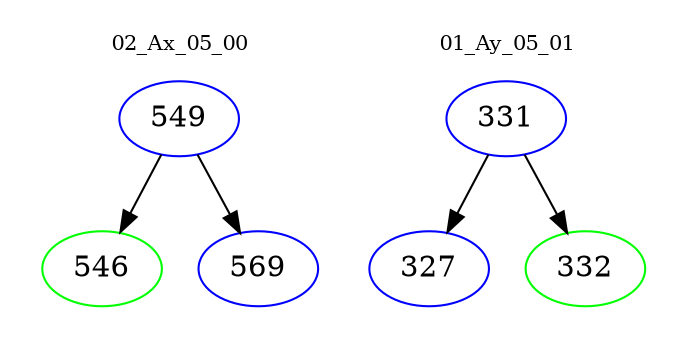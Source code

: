 digraph{
subgraph cluster_0 {
color = white
label = "02_Ax_05_00";
fontsize=10;
T0_549 [label="549", color="blue"]
T0_549 -> T0_546 [color="black"]
T0_546 [label="546", color="green"]
T0_549 -> T0_569 [color="black"]
T0_569 [label="569", color="blue"]
}
subgraph cluster_1 {
color = white
label = "01_Ay_05_01";
fontsize=10;
T1_331 [label="331", color="blue"]
T1_331 -> T1_327 [color="black"]
T1_327 [label="327", color="blue"]
T1_331 -> T1_332 [color="black"]
T1_332 [label="332", color="green"]
}
}
